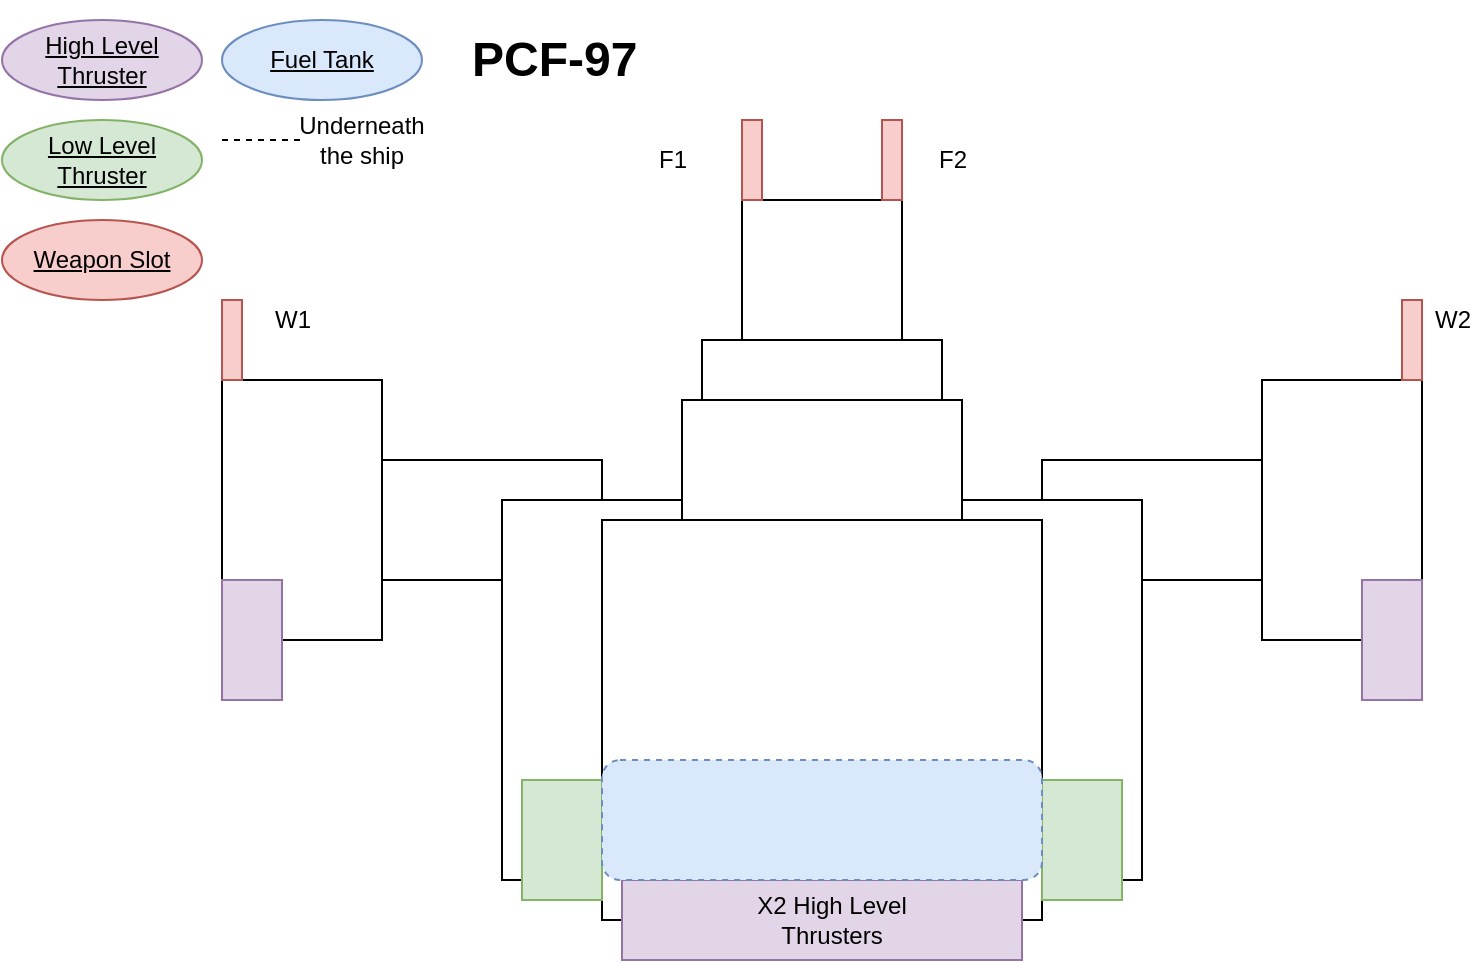 <mxfile version="13.0.1" type="device"><diagram id="451QG2KkwpZAX9TyHS70" name="Page-1"><mxGraphModel dx="981" dy="492" grid="1" gridSize="10" guides="1" tooltips="1" connect="1" arrows="1" fold="1" page="1" pageScale="1" pageWidth="850" pageHeight="1100" math="0" shadow="0"><root><mxCell id="0"/><mxCell id="1" parent="0"/><mxCell id="F-ilD_y_l7SdkX4pKIbL-11" value="" style="rounded=0;whiteSpace=wrap;html=1;" vertex="1" parent="1"><mxGeometry x="160" y="230" width="150" height="60" as="geometry"/></mxCell><mxCell id="F-ilD_y_l7SdkX4pKIbL-7" value="" style="rounded=0;whiteSpace=wrap;html=1;" vertex="1" parent="1"><mxGeometry x="530" y="230" width="150" height="60" as="geometry"/></mxCell><mxCell id="F-ilD_y_l7SdkX4pKIbL-6" value="" style="rounded=0;whiteSpace=wrap;html=1;" vertex="1" parent="1"><mxGeometry x="260" y="250" width="90" height="190" as="geometry"/></mxCell><mxCell id="F-ilD_y_l7SdkX4pKIbL-5" value="" style="rounded=0;whiteSpace=wrap;html=1;" vertex="1" parent="1"><mxGeometry x="490" y="250" width="90" height="190" as="geometry"/></mxCell><mxCell id="F-ilD_y_l7SdkX4pKIbL-1" value="" style="rounded=0;whiteSpace=wrap;html=1;" vertex="1" parent="1"><mxGeometry x="380" y="100" width="80" height="320" as="geometry"/></mxCell><mxCell id="F-ilD_y_l7SdkX4pKIbL-2" value="" style="rounded=0;whiteSpace=wrap;html=1;" vertex="1" parent="1"><mxGeometry x="360" y="170" width="120" height="250" as="geometry"/></mxCell><mxCell id="F-ilD_y_l7SdkX4pKIbL-4" value="" style="rounded=0;whiteSpace=wrap;html=1;" vertex="1" parent="1"><mxGeometry x="350" y="200" width="140" height="220" as="geometry"/></mxCell><mxCell id="BFOJLIZUagu-pFCMkl3w-14" value="High Level Thruster" style="ellipse;whiteSpace=wrap;html=1;align=center;fontStyle=4;fillColor=#e1d5e7;strokeColor=#9673a6;" parent="1" vertex="1"><mxGeometry x="10" y="10" width="100" height="40" as="geometry"/></mxCell><mxCell id="BFOJLIZUagu-pFCMkl3w-16" value="Low Level Thruster" style="ellipse;whiteSpace=wrap;html=1;align=center;fontStyle=4;fillColor=#d5e8d4;strokeColor=#82b366;" parent="1" vertex="1"><mxGeometry x="10" y="60" width="100" height="40" as="geometry"/></mxCell><mxCell id="BFOJLIZUagu-pFCMkl3w-17" value="Weapon Slot" style="ellipse;whiteSpace=wrap;html=1;align=center;fontStyle=4;fillColor=#f8cecc;strokeColor=#b85450;" parent="1" vertex="1"><mxGeometry x="10" y="110" width="100" height="40" as="geometry"/></mxCell><mxCell id="BFOJLIZUagu-pFCMkl3w-29" value="Fuel Tank" style="ellipse;whiteSpace=wrap;html=1;align=center;fontStyle=4;fillColor=#dae8fc;strokeColor=#6c8ebf;" parent="1" vertex="1"><mxGeometry x="120" y="10" width="100" height="40" as="geometry"/></mxCell><mxCell id="BFOJLIZUagu-pFCMkl3w-31" value="&lt;h1&gt;PCF-97&lt;/h1&gt;" style="text;html=1;strokeColor=none;fillColor=none;spacing=5;spacingTop=-20;whiteSpace=wrap;overflow=hidden;rounded=0;dashed=1;" parent="1" vertex="1"><mxGeometry x="240" y="10" width="190" height="40" as="geometry"/></mxCell><mxCell id="BFOJLIZUagu-pFCMkl3w-33" value="" style="endArrow=none;dashed=1;html=1;" parent="1" edge="1"><mxGeometry width="50" height="50" relative="1" as="geometry"><mxPoint x="120" y="70" as="sourcePoint"/><mxPoint x="160" y="70" as="targetPoint"/></mxGeometry></mxCell><mxCell id="BFOJLIZUagu-pFCMkl3w-34" value="Underneath the ship" style="text;html=1;strokeColor=none;fillColor=none;align=center;verticalAlign=middle;whiteSpace=wrap;rounded=0;" parent="1" vertex="1"><mxGeometry x="170" y="60" width="40" height="20" as="geometry"/></mxCell><mxCell id="F-ilD_y_l7SdkX4pKIbL-3" value="" style="rounded=0;whiteSpace=wrap;html=1;" vertex="1" parent="1"><mxGeometry x="310" y="260" width="220" height="200" as="geometry"/></mxCell><mxCell id="F-ilD_y_l7SdkX4pKIbL-12" value="" style="rounded=0;whiteSpace=wrap;html=1;" vertex="1" parent="1"><mxGeometry x="120" y="190" width="80" height="130" as="geometry"/></mxCell><mxCell id="F-ilD_y_l7SdkX4pKIbL-13" value="" style="rounded=0;whiteSpace=wrap;html=1;" vertex="1" parent="1"><mxGeometry x="640" y="190" width="80" height="130" as="geometry"/></mxCell><mxCell id="F-ilD_y_l7SdkX4pKIbL-14" value="" style="rounded=0;whiteSpace=wrap;html=1;fillColor=#f8cecc;strokeColor=#b85450;" vertex="1" parent="1"><mxGeometry x="380" y="60" width="10" height="40" as="geometry"/></mxCell><mxCell id="F-ilD_y_l7SdkX4pKIbL-15" value="" style="rounded=0;whiteSpace=wrap;html=1;fillColor=#f8cecc;strokeColor=#b85450;" vertex="1" parent="1"><mxGeometry x="450" y="60" width="10" height="40" as="geometry"/></mxCell><mxCell id="F-ilD_y_l7SdkX4pKIbL-18" value="" style="rounded=0;whiteSpace=wrap;html=1;fillColor=#f8cecc;strokeColor=#b85450;" vertex="1" parent="1"><mxGeometry x="710" y="150" width="10" height="40" as="geometry"/></mxCell><mxCell id="F-ilD_y_l7SdkX4pKIbL-19" value="" style="rounded=0;whiteSpace=wrap;html=1;fillColor=#f8cecc;strokeColor=#b85450;" vertex="1" parent="1"><mxGeometry x="120" y="150" width="10" height="40" as="geometry"/></mxCell><mxCell id="F-ilD_y_l7SdkX4pKIbL-20" value="" style="rounded=0;whiteSpace=wrap;html=1;fillColor=#d5e8d4;strokeColor=#82b366;" vertex="1" parent="1"><mxGeometry x="270" y="390" width="40" height="60" as="geometry"/></mxCell><mxCell id="F-ilD_y_l7SdkX4pKIbL-21" value="" style="rounded=0;whiteSpace=wrap;html=1;fillColor=#d5e8d4;strokeColor=#82b366;" vertex="1" parent="1"><mxGeometry x="530" y="390" width="40" height="60" as="geometry"/></mxCell><mxCell id="F-ilD_y_l7SdkX4pKIbL-22" value="" style="rounded=0;whiteSpace=wrap;html=1;fillColor=#e1d5e7;strokeColor=#9673a6;" vertex="1" parent="1"><mxGeometry x="320" y="440" width="200" height="40" as="geometry"/></mxCell><mxCell id="F-ilD_y_l7SdkX4pKIbL-23" value="" style="rounded=0;whiteSpace=wrap;html=1;fillColor=#e1d5e7;strokeColor=#9673a6;" vertex="1" parent="1"><mxGeometry x="120" y="290" width="30" height="60" as="geometry"/></mxCell><mxCell id="F-ilD_y_l7SdkX4pKIbL-24" value="" style="rounded=0;whiteSpace=wrap;html=1;fillColor=#e1d5e7;strokeColor=#9673a6;" vertex="1" parent="1"><mxGeometry x="690" y="290" width="30" height="60" as="geometry"/></mxCell><mxCell id="F-ilD_y_l7SdkX4pKIbL-25" value="X2 High Level Thrusters" style="text;html=1;strokeColor=none;fillColor=none;align=center;verticalAlign=middle;whiteSpace=wrap;rounded=0;" vertex="1" parent="1"><mxGeometry x="380" y="450" width="90" height="20" as="geometry"/></mxCell><mxCell id="F-ilD_y_l7SdkX4pKIbL-26" value="W1" style="text;html=1;align=center;verticalAlign=middle;resizable=0;points=[];autosize=1;" vertex="1" parent="1"><mxGeometry x="140" y="150" width="30" height="20" as="geometry"/></mxCell><mxCell id="F-ilD_y_l7SdkX4pKIbL-27" value="W2" style="text;html=1;align=center;verticalAlign=middle;resizable=0;points=[];autosize=1;" vertex="1" parent="1"><mxGeometry x="720" y="150" width="30" height="20" as="geometry"/></mxCell><mxCell id="F-ilD_y_l7SdkX4pKIbL-28" value="F1" style="text;html=1;align=center;verticalAlign=middle;resizable=0;points=[];autosize=1;" vertex="1" parent="1"><mxGeometry x="330" y="70" width="30" height="20" as="geometry"/></mxCell><mxCell id="F-ilD_y_l7SdkX4pKIbL-29" value="F2" style="text;html=1;align=center;verticalAlign=middle;resizable=0;points=[];autosize=1;" vertex="1" parent="1"><mxGeometry x="470" y="70" width="30" height="20" as="geometry"/></mxCell><mxCell id="F-ilD_y_l7SdkX4pKIbL-30" value="" style="rounded=1;whiteSpace=wrap;html=1;dashed=1;fillColor=#dae8fc;strokeColor=#6c8ebf;" vertex="1" parent="1"><mxGeometry x="310" y="380" width="220" height="60" as="geometry"/></mxCell></root></mxGraphModel></diagram></mxfile>